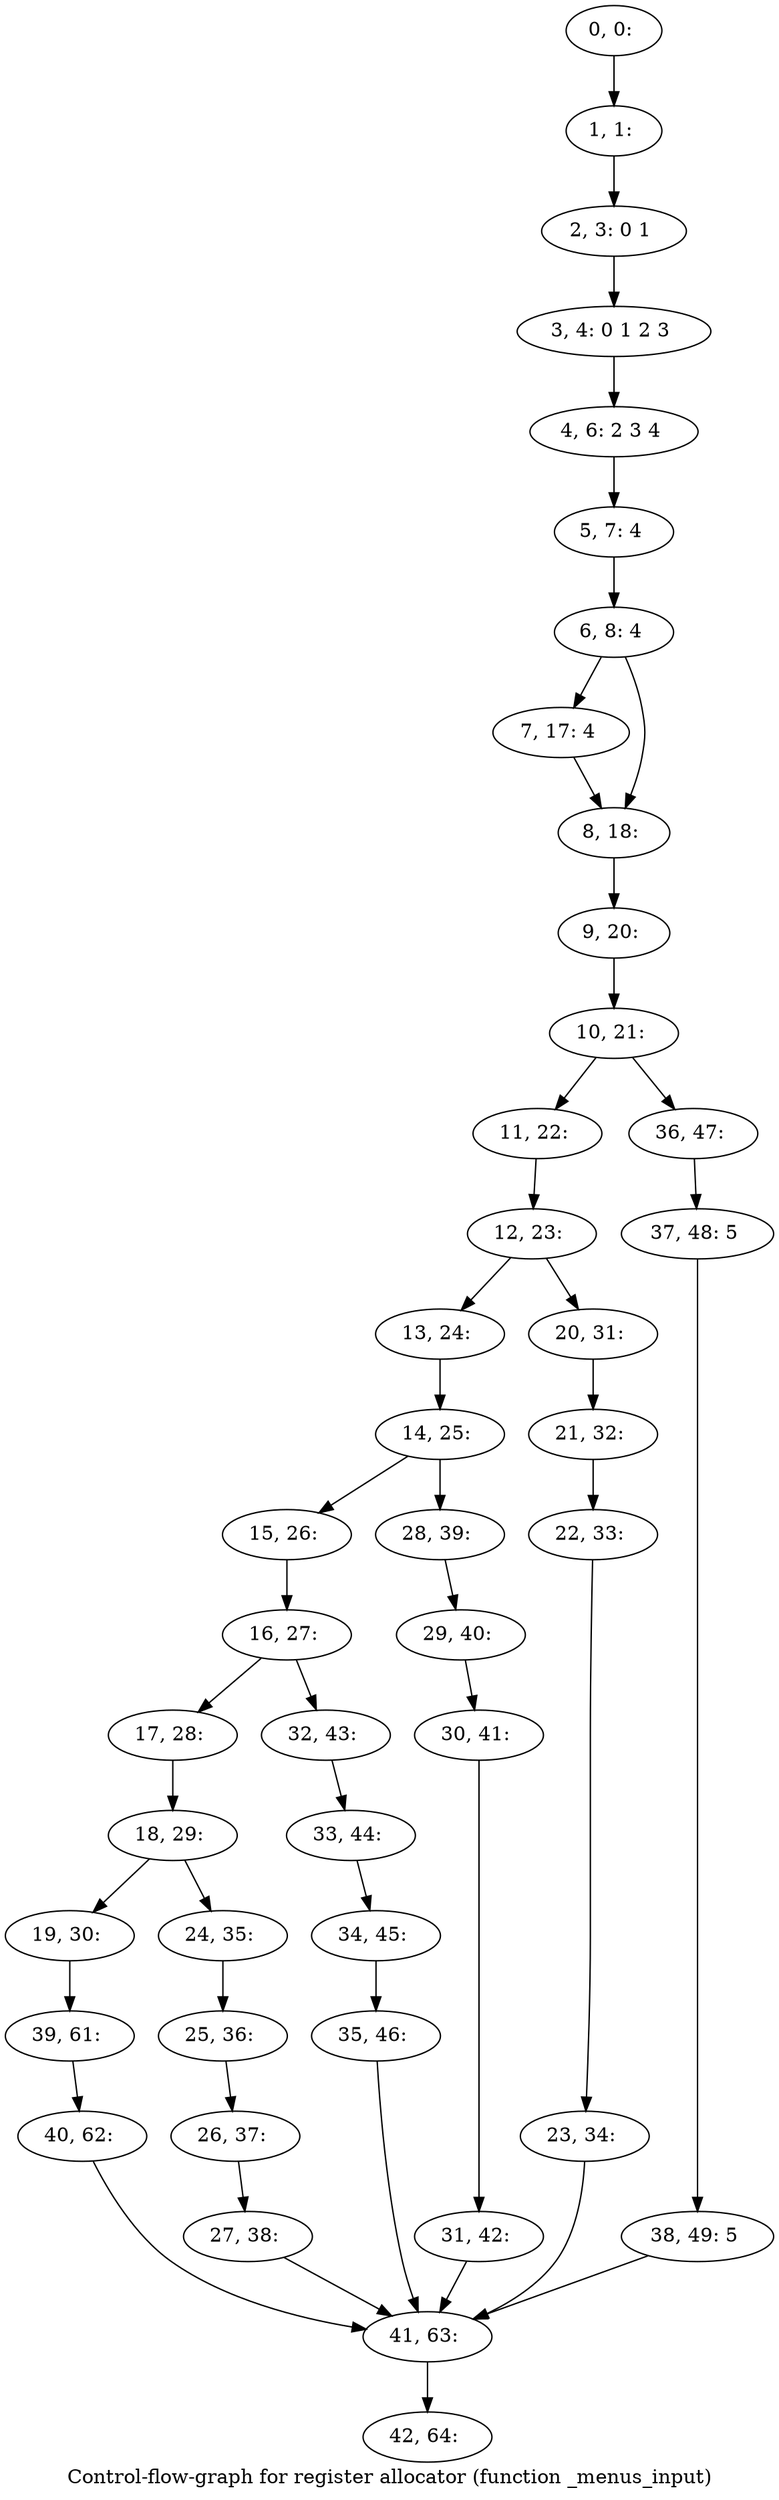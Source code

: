 digraph G {
graph [label="Control-flow-graph for register allocator (function _menus_input)"]
0[label="0, 0: "];
1[label="1, 1: "];
2[label="2, 3: 0 1 "];
3[label="3, 4: 0 1 2 3 "];
4[label="4, 6: 2 3 4 "];
5[label="5, 7: 4 "];
6[label="6, 8: 4 "];
7[label="7, 17: 4 "];
8[label="8, 18: "];
9[label="9, 20: "];
10[label="10, 21: "];
11[label="11, 22: "];
12[label="12, 23: "];
13[label="13, 24: "];
14[label="14, 25: "];
15[label="15, 26: "];
16[label="16, 27: "];
17[label="17, 28: "];
18[label="18, 29: "];
19[label="19, 30: "];
20[label="20, 31: "];
21[label="21, 32: "];
22[label="22, 33: "];
23[label="23, 34: "];
24[label="24, 35: "];
25[label="25, 36: "];
26[label="26, 37: "];
27[label="27, 38: "];
28[label="28, 39: "];
29[label="29, 40: "];
30[label="30, 41: "];
31[label="31, 42: "];
32[label="32, 43: "];
33[label="33, 44: "];
34[label="34, 45: "];
35[label="35, 46: "];
36[label="36, 47: "];
37[label="37, 48: 5 "];
38[label="38, 49: 5 "];
39[label="39, 61: "];
40[label="40, 62: "];
41[label="41, 63: "];
42[label="42, 64: "];
0->1 ;
1->2 ;
2->3 ;
3->4 ;
4->5 ;
5->6 ;
6->7 ;
6->8 ;
7->8 ;
8->9 ;
9->10 ;
10->11 ;
10->36 ;
11->12 ;
12->13 ;
12->20 ;
13->14 ;
14->15 ;
14->28 ;
15->16 ;
16->17 ;
16->32 ;
17->18 ;
18->19 ;
18->24 ;
19->39 ;
20->21 ;
21->22 ;
22->23 ;
23->41 ;
24->25 ;
25->26 ;
26->27 ;
27->41 ;
28->29 ;
29->30 ;
30->31 ;
31->41 ;
32->33 ;
33->34 ;
34->35 ;
35->41 ;
36->37 ;
37->38 ;
38->41 ;
39->40 ;
40->41 ;
41->42 ;
}
